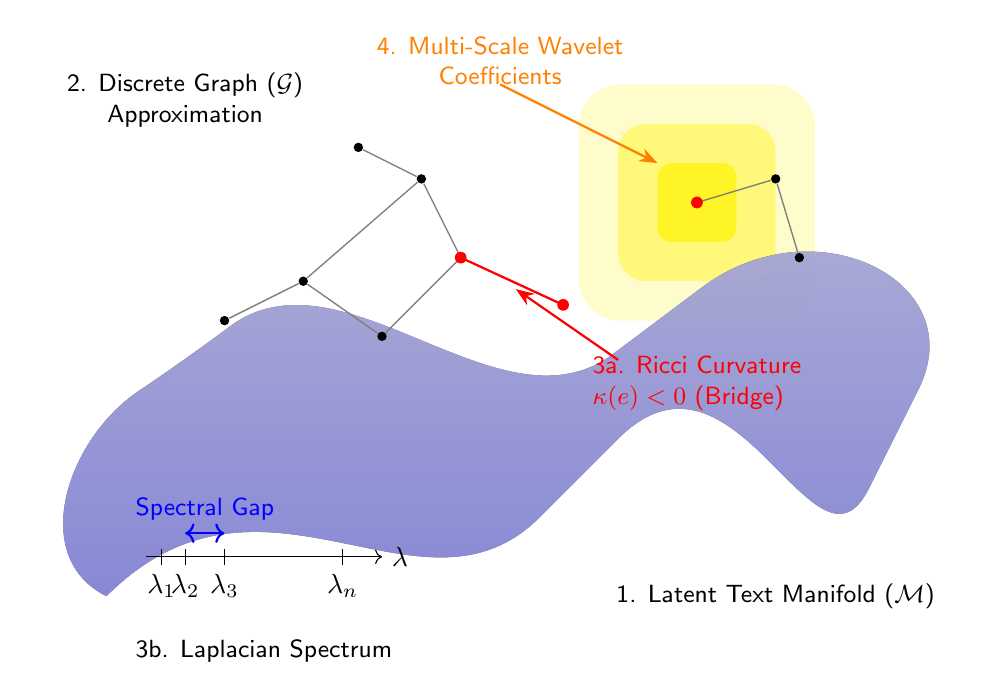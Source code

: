 % Jörmungandr-Semantica: Unifying Model Figure
% This TikZ code defines the core schematic for the dissertation.

\begin{tikzpicture}[
    % Define styles for different elements
    manifold/.style={
        shade, top color=blue!20, bottom color=blue!40,
        rounded corners=20pt, opacity=0.8
    },
    graph_node/.style={
        circle, fill=black, inner sep=1.2pt
    },
    graph_edge/.style={
        gray, line width=0.5pt
    },
    highlight_node/.style={
        circle, fill=red, inner sep=1.5pt
    },
    highlight_edge/.style={
        red, thick
    },
    label_text/.style={
        font=\small\sffamily
    },
    arrow/.style={
        -Stealth, thick
    }
]

% --- Layer 1: The Underlying Manifold ---
% We draw a curved, flowing surface to represent the text manifold
\begin{scope}[yshift=-2cm]
    \fill[manifold] (-5,-1.5) .. controls (-3,0.5) and (-1,-2) .. (1,0)
                        .. controls (3,2) and (4,-1.5) .. (5,0.5)
                        .. controls (6,2.5) and (4,3.5) .. (2,2)
                        .. controls (0,0.5) and (-2,3) .. (-4,1.5)
                        .. controls (-5.5,0.5) and (-6,-1) .. (-5,-1.5);
    \node[label_text, align=center] at (3.5, -1.5) {1. Latent Text Manifold ($\mathcal{M}$)};
\end{scope}

% --- Layer 2: Sampling and Graph Discretization ---
% We place nodes (documents) on the manifold and connect them
\node[graph_node] (n1) at (-3.5, 0) {};
\node[graph_node] (n2) at (-2.5, 0.5) {};
\node[graph_node] (n3) at (-1.5, -0.2) {};
\node[graph_node] (n4) at (-0.5, 0.8) {};
\node[graph_node] (n5) at (0.8, 0.2) {};
\node[graph_node] (n6) at (2.5, 1.5) {};
\node[graph_node] (n7) at (3.5, 1.8) {};
\node[graph_node] (n8) at (3.8, 0.8) {};
\node[graph_node] (n9) at (-1, 1.8) {};
\node[graph_node] (n10) at (-1.8, 2.2) {};

% Draw edges for the k-NN graph
\draw[graph_edge] (n1) -- (n2);
\draw[graph_edge] (n2) -- (n3);
\draw[graph_edge] (n3) -- (n4);
\draw[graph_edge] (n4) -- (n5);
\draw[graph_edge] (n6) -- (n7);
\draw[graph_edge] (n7) -- (n8);
\draw[graph_edge] (n9) -- (n10);
\draw[graph_edge] (n2) -- (n9);
\draw[graph_edge] (n4) -- (n9);

\node[label_text, align=center] at (-4, 2.8) {2. Discrete Graph ($\mathcal{G}$)\\Approximation};

% --- Layer 3: Geometric & Spectral Analysis ---
% We draw annotations for Curvature and the Laplacian Spectrum

% Curvature Annotation
\draw[highlight_edge] (n4) -- (n5);
\node[highlight_node] at (n4) {};
\node[highlight_node] at (n5) {};
\draw[arrow, red] (1.5, -0.5) -- (0.2, 0.4);
\node[label_text, red, align=left] at (2.5, -0.8) {3a. Ricci Curvature\\$\kappa(e) < 0$ (Bridge)};

% Laplacian Spectrum Annotation
\begin{scope}[xshift=-4.5cm, yshift=-3cm]
    \draw[->] (0,0) -- (3,0) node[right] {$\lambda$};
    \foreach \x/\label in {0.2/$\lambda_1$, 0.5/$\lambda_2$, 1.0/$\lambda_3$, 2.5/$\lambda_n$} {
        \draw (\x, 0.1) -- (\x, -0.1) node[below] {\label};
    }
    \draw[<->, blue, thick] (0.5, 0.3) -- (1.0, 0.3);
    \node[label_text, blue] at (0.75, 0.6) {Spectral Gap};
    \node[label_text, align=center] at (1.5, -1.2) {3b. Laplacian Spectrum};
\end{scope}

% --- Layer 4: Wavelet Representation ---
% Show a wavelet diffusing from a node
\begin{scope}[on background layer]
    \fill[yellow, opacity=0.7, rounded corners=5pt] ($(n6)+(-0.5,-0.5)$) rectangle ($(n6)+(0.5,0.5)$);
    \fill[yellow, opacity=0.4, rounded corners=10pt] ($(n6)+(-1,-1)$) rectangle ($(n6)+(1,1)$);
    \fill[yellow, opacity=0.2, rounded corners=15pt] ($(n6)+(-1.5,-1.5)$) rectangle ($(n6)+(1.5,1.5)$);
\end{scope}
\node[highlight_node] at (n6) {};
\draw[arrow, orange] (0, 3) -- (2, 2);
\node[label_text, orange, align=center] at (0, 3.3) {4. Multi-Scale Wavelet\\Coefficients};

\end{tikzpicture}
